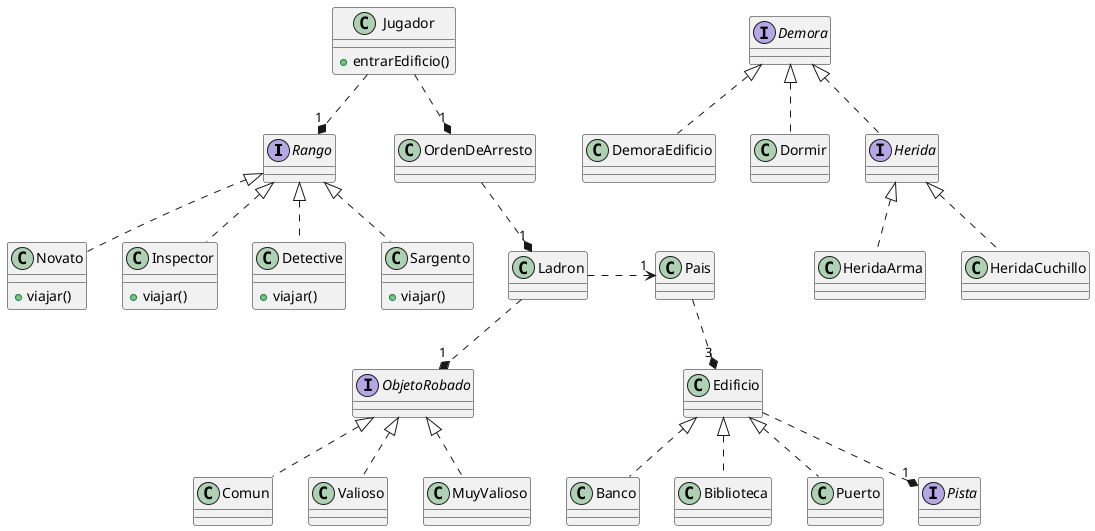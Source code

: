@startuml

Rango <|.. Novato
Rango <|.. Inspector
Rango <|.. Detective
Rango <|.. Sargento
Jugador ..*"1" Rango
OrdenDeArresto  ..*"1" Ladron
ObjetoRobado <|.. Comun
ObjetoRobado <|.. Valioso
ObjetoRobado <|.. MuyValioso
Edificio <|.. Banco
Edificio <|.. Biblioteca
Edificio <|.. Puerto
Edificio ..*"1" Pista
Pais ..*"3" Edificio
Ladron ..*"1" ObjetoRobado
Jugador ..*"1" OrdenDeArresto
Ladron .>"1" Pais

class OrdenDeArresto {

}

class Edificio{

}

class Pais {
}

class Ladron {
}

class Jugador {
    + entrarEdificio()
}

interface Rango{
}

class Novato{
    + viajar()
}

class Inspector{
    + viajar()
}

class Detective{
    + viajar()
}

class Sargento{
    + viajar()
}


interface ObjetoRobado{
}

class Comun{

}
class Valioso{

}

class MuyValioso{

}

interface Pista{
}

class Banco{

}
class Biblioteca{

}

class Puerto{

}

Demora <|.. DemoraEdificio
Demora  <|.. Dormir
Demora  <|.. Herida
Herida <|.. HeridaArma
Herida <|.. HeridaCuchillo

interface Demora {

}

class DemoraEdificio{

}

interface Herida{

}

class HeridaCuchillo{

}

class HeridaArma{

}

class Dormir{

}

@enduml